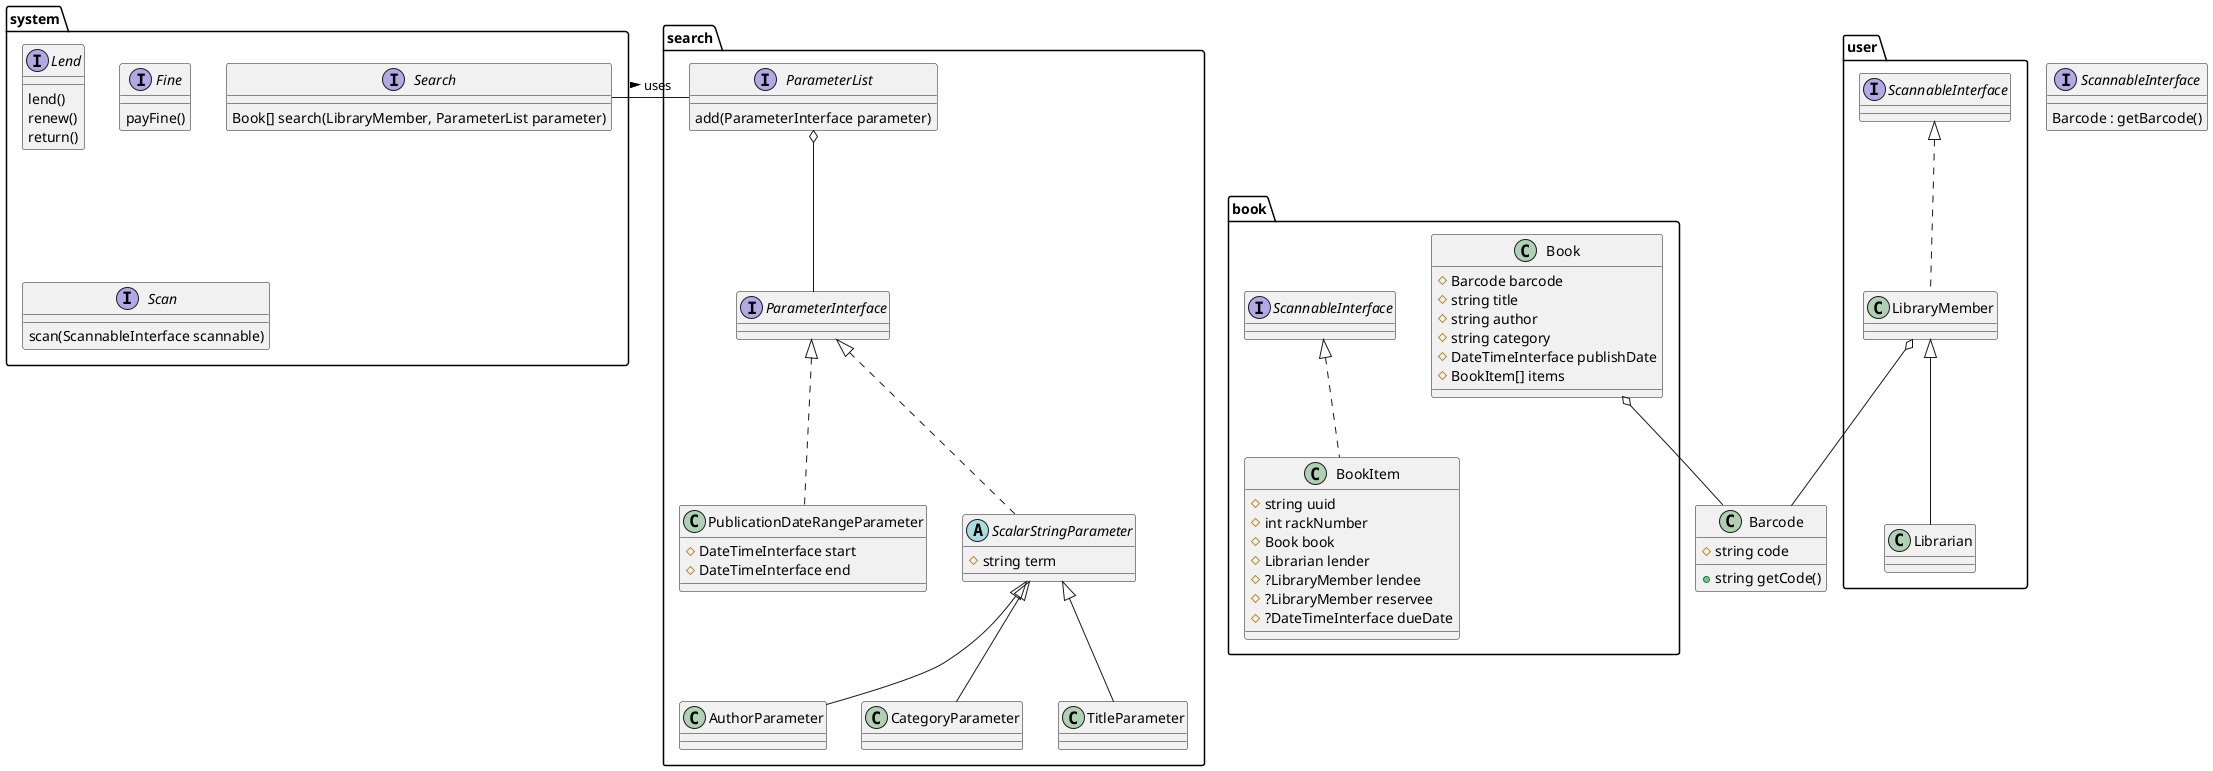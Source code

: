 @startuml



class Barcode {
    #string code
    +string getCode()
}

interface ScannableInterface {
    Barcode : getBarcode()
}

package book {
    class Book {
        #Barcode barcode
        #string title
        #string author
        #string category
        #DateTimeInterface publishDate
        #BookItem[] items
    }

    class BookItem implements ScannableInterface {
        #string uuid
        #int rackNumber
        #Book book
        #Librarian lender
        #?LibraryMember lendee
        #?LibraryMember reservee
        #?DateTimeInterface dueDate
    }
}

package user {
    class Librarian extends LibraryMember {

    }

    class LibraryMember implements ScannableInterface {
    }
}

package search {
    interface ParameterInterface {
    }

    class PublicationDateRangeParameter implements ParameterInterface {
        #DateTimeInterface start
        #DateTimeInterface end
    }

    abstract class ScalarStringParameter implements ParameterInterface {
        #string term
    }

    class AuthorParameter extends ScalarStringParameter
    class CategoryParameter extends ScalarStringParameter
    class TitleParameter extends ScalarStringParameter

    interface ParameterList {
        add(ParameterInterface parameter)
    }

}
package system {
    interface Search {
        Book[] search(LibraryMember, ParameterList parameter)
    }
    interface Lend {
        lend()
        renew()
        return()
    }
    interface Fine {
        payFine()
    }

    interface Scan {
        scan(ScannableInterface scannable)
    }

}

'Librarian - BookItem : lends >
'LibraryMember - BookItem : is lended >
'Book o-- BookItem
ParameterList o-- ParameterInterface
'SearchSystemInterface - ParameterList : uses >

Search - ParameterList : uses >

LibraryMember o-- Barcode
Book o-- Barcode
@enduml
